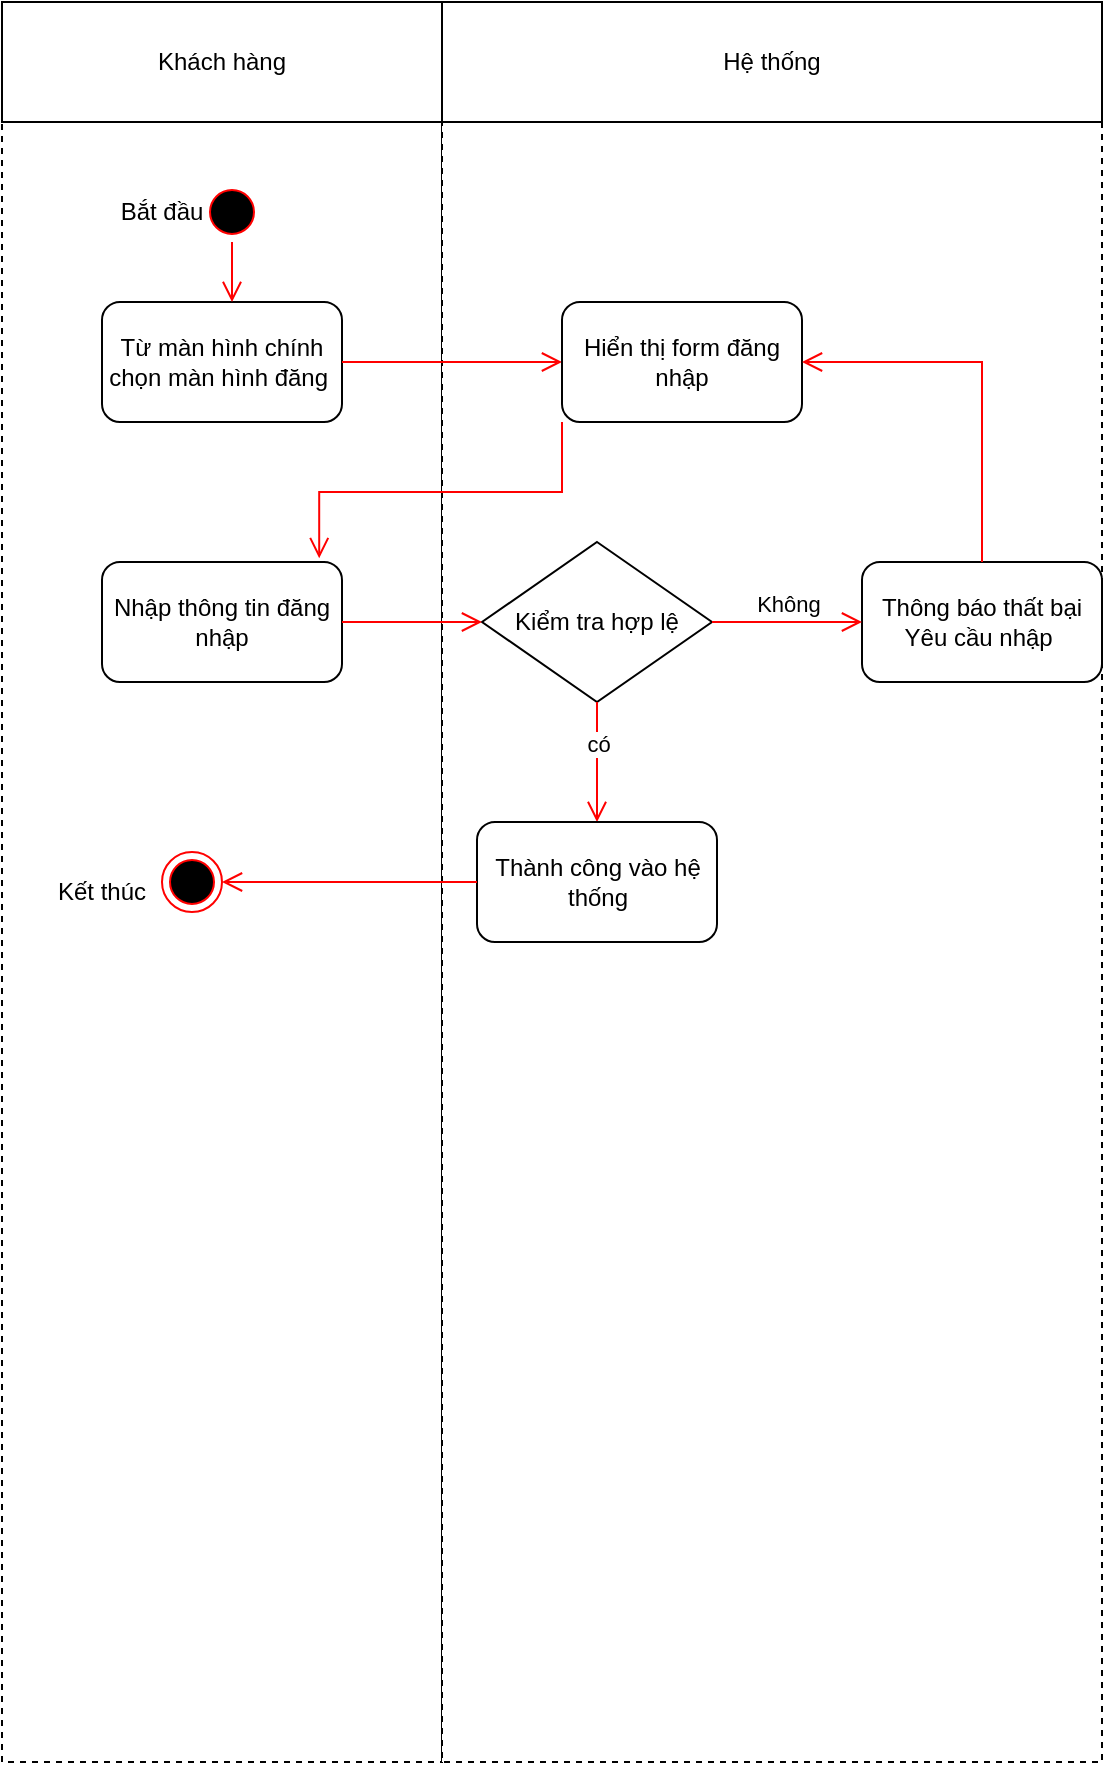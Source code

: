 <mxfile version="26.1.0">
  <diagram name="Page-1" id="OM3AXtJwLLg8BWuNb1I-">
    <mxGraphModel dx="1509" dy="1913" grid="1" gridSize="10" guides="1" tooltips="1" connect="1" arrows="1" fold="1" page="1" pageScale="1" pageWidth="850" pageHeight="1100" math="0" shadow="0">
      <root>
        <mxCell id="0" />
        <mxCell id="1" parent="0" />
        <mxCell id="F3LL_b6cCCwMaauCsRJz-27" value="" style="rounded=0;whiteSpace=wrap;html=1;dashed=1;" vertex="1" parent="1">
          <mxGeometry x="40" y="40" width="220" height="820" as="geometry" />
        </mxCell>
        <mxCell id="F3LL_b6cCCwMaauCsRJz-28" value="" style="rounded=0;whiteSpace=wrap;html=1;dashed=1;" vertex="1" parent="1">
          <mxGeometry x="260" y="40" width="330" height="820" as="geometry" />
        </mxCell>
        <mxCell id="F3LL_b6cCCwMaauCsRJz-29" value="Khách hàng" style="rounded=0;whiteSpace=wrap;html=1;" vertex="1" parent="1">
          <mxGeometry x="40" y="-20" width="220" height="60" as="geometry" />
        </mxCell>
        <mxCell id="F3LL_b6cCCwMaauCsRJz-30" value="Hệ thống" style="rounded=0;whiteSpace=wrap;html=1;" vertex="1" parent="1">
          <mxGeometry x="260" y="-20" width="330" height="60" as="geometry" />
        </mxCell>
        <mxCell id="F3LL_b6cCCwMaauCsRJz-33" value="Từ màn hình chính chọn màn hình đăng&amp;nbsp;" style="rounded=1;whiteSpace=wrap;html=1;" vertex="1" parent="1">
          <mxGeometry x="90" y="130" width="120" height="60" as="geometry" />
        </mxCell>
        <mxCell id="F3LL_b6cCCwMaauCsRJz-34" value="Bắt đầu" style="text;html=1;align=center;verticalAlign=middle;whiteSpace=wrap;rounded=0;" vertex="1" parent="1">
          <mxGeometry x="90" y="70" width="60" height="30" as="geometry" />
        </mxCell>
        <mxCell id="F3LL_b6cCCwMaauCsRJz-35" value="" style="edgeStyle=orthogonalEdgeStyle;html=1;verticalAlign=bottom;endArrow=open;endSize=8;strokeColor=#ff0000;rounded=0;exitX=1;exitY=0.5;exitDx=0;exitDy=0;entryX=0;entryY=0.5;entryDx=0;entryDy=0;" edge="1" parent="1" source="F3LL_b6cCCwMaauCsRJz-33" target="F3LL_b6cCCwMaauCsRJz-36">
          <mxGeometry relative="1" as="geometry">
            <mxPoint x="160" y="140" as="targetPoint" />
            <Array as="points" />
            <mxPoint x="160" y="110" as="sourcePoint" />
          </mxGeometry>
        </mxCell>
        <mxCell id="F3LL_b6cCCwMaauCsRJz-36" value="Hiển thị form đăng nhập" style="rounded=1;whiteSpace=wrap;html=1;" vertex="1" parent="1">
          <mxGeometry x="320" y="130" width="120" height="60" as="geometry" />
        </mxCell>
        <mxCell id="F3LL_b6cCCwMaauCsRJz-39" value="" style="ellipse;html=1;shape=startState;fillColor=#000000;strokeColor=#ff0000;" vertex="1" parent="1">
          <mxGeometry x="140" y="70" width="30" height="30" as="geometry" />
        </mxCell>
        <mxCell id="F3LL_b6cCCwMaauCsRJz-40" value="" style="edgeStyle=orthogonalEdgeStyle;html=1;verticalAlign=bottom;endArrow=open;endSize=8;strokeColor=#ff0000;rounded=0;" edge="1" source="F3LL_b6cCCwMaauCsRJz-39" parent="1">
          <mxGeometry relative="1" as="geometry">
            <mxPoint x="155" y="130" as="targetPoint" />
          </mxGeometry>
        </mxCell>
        <mxCell id="F3LL_b6cCCwMaauCsRJz-41" value="Nhập thông tin đăng nhập" style="rounded=1;whiteSpace=wrap;html=1;" vertex="1" parent="1">
          <mxGeometry x="90" y="260" width="120" height="60" as="geometry" />
        </mxCell>
        <mxCell id="F3LL_b6cCCwMaauCsRJz-42" value="" style="edgeStyle=orthogonalEdgeStyle;html=1;verticalAlign=bottom;endArrow=open;endSize=8;strokeColor=#ff0000;rounded=0;exitX=0;exitY=1;exitDx=0;exitDy=0;entryX=0.905;entryY=-0.032;entryDx=0;entryDy=0;entryPerimeter=0;" edge="1" parent="1" source="F3LL_b6cCCwMaauCsRJz-36" target="F3LL_b6cCCwMaauCsRJz-41">
          <mxGeometry relative="1" as="geometry">
            <mxPoint x="330" y="170" as="targetPoint" />
            <Array as="points" />
            <mxPoint x="220" y="170" as="sourcePoint" />
          </mxGeometry>
        </mxCell>
        <mxCell id="F3LL_b6cCCwMaauCsRJz-43" value="Kiểm tra hợp lệ" style="rhombus;whiteSpace=wrap;html=1;" vertex="1" parent="1">
          <mxGeometry x="280" y="250" width="115" height="80" as="geometry" />
        </mxCell>
        <mxCell id="F3LL_b6cCCwMaauCsRJz-44" value="Thông báo thất bại&lt;br&gt;Yêu cầu nhập&amp;nbsp;" style="rounded=1;whiteSpace=wrap;html=1;" vertex="1" parent="1">
          <mxGeometry x="470" y="260" width="120" height="60" as="geometry" />
        </mxCell>
        <mxCell id="F3LL_b6cCCwMaauCsRJz-46" value="" style="edgeStyle=orthogonalEdgeStyle;html=1;verticalAlign=bottom;endArrow=open;endSize=8;strokeColor=#ff0000;rounded=0;exitX=0.5;exitY=0;exitDx=0;exitDy=0;entryX=1;entryY=0.5;entryDx=0;entryDy=0;" edge="1" parent="1" source="F3LL_b6cCCwMaauCsRJz-44" target="F3LL_b6cCCwMaauCsRJz-36">
          <mxGeometry relative="1" as="geometry">
            <mxPoint x="450" y="240" as="targetPoint" />
            <Array as="points" />
            <mxPoint x="566" y="182" as="sourcePoint" />
          </mxGeometry>
        </mxCell>
        <mxCell id="F3LL_b6cCCwMaauCsRJz-47" value="Không" style="edgeStyle=orthogonalEdgeStyle;html=1;verticalAlign=bottom;endArrow=open;endSize=8;strokeColor=#ff0000;rounded=0;exitX=1;exitY=0.5;exitDx=0;exitDy=0;entryX=0;entryY=0.5;entryDx=0;entryDy=0;" edge="1" parent="1" source="F3LL_b6cCCwMaauCsRJz-43" target="F3LL_b6cCCwMaauCsRJz-44">
          <mxGeometry relative="1" as="geometry">
            <mxPoint x="535" y="309.47" as="targetPoint" />
            <Array as="points" />
            <mxPoint x="425" y="309.47" as="sourcePoint" />
          </mxGeometry>
        </mxCell>
        <mxCell id="F3LL_b6cCCwMaauCsRJz-48" value="" style="edgeStyle=orthogonalEdgeStyle;html=1;verticalAlign=bottom;endArrow=open;endSize=8;strokeColor=#ff0000;rounded=0;exitX=1;exitY=0.5;exitDx=0;exitDy=0;entryX=0;entryY=0.5;entryDx=0;entryDy=0;" edge="1" parent="1" source="F3LL_b6cCCwMaauCsRJz-41" target="F3LL_b6cCCwMaauCsRJz-43">
          <mxGeometry relative="1" as="geometry">
            <mxPoint x="480" y="300" as="targetPoint" />
            <Array as="points" />
            <mxPoint x="405" y="300" as="sourcePoint" />
          </mxGeometry>
        </mxCell>
        <mxCell id="F3LL_b6cCCwMaauCsRJz-49" value="có" style="edgeStyle=orthogonalEdgeStyle;html=1;verticalAlign=bottom;endArrow=open;endSize=8;strokeColor=#ff0000;rounded=0;exitX=0.5;exitY=1;exitDx=0;exitDy=0;entryX=0.5;entryY=0;entryDx=0;entryDy=0;" edge="1" parent="1" source="F3LL_b6cCCwMaauCsRJz-43" target="F3LL_b6cCCwMaauCsRJz-50">
          <mxGeometry relative="1" as="geometry">
            <mxPoint x="209" y="268" as="targetPoint" />
            <Array as="points" />
            <mxPoint x="330" y="200" as="sourcePoint" />
          </mxGeometry>
        </mxCell>
        <mxCell id="F3LL_b6cCCwMaauCsRJz-50" value="Thành công vào hệ thống" style="rounded=1;whiteSpace=wrap;html=1;" vertex="1" parent="1">
          <mxGeometry x="277.5" y="390" width="120" height="60" as="geometry" />
        </mxCell>
        <mxCell id="F3LL_b6cCCwMaauCsRJz-52" value="K" style="ellipse;html=1;shape=endState;fillColor=#000000;strokeColor=#ff0000;" vertex="1" parent="1">
          <mxGeometry x="120" y="405" width="30" height="30" as="geometry" />
        </mxCell>
        <mxCell id="F3LL_b6cCCwMaauCsRJz-53" value="" style="edgeStyle=orthogonalEdgeStyle;html=1;verticalAlign=bottom;endArrow=open;endSize=8;strokeColor=#ff0000;rounded=0;entryX=1;entryY=0.5;entryDx=0;entryDy=0;exitX=0;exitY=0.5;exitDx=0;exitDy=0;" edge="1" parent="1" source="F3LL_b6cCCwMaauCsRJz-50" target="F3LL_b6cCCwMaauCsRJz-52">
          <mxGeometry relative="1" as="geometry">
            <mxPoint x="450" y="170" as="targetPoint" />
            <Array as="points" />
            <mxPoint x="270" y="420" as="sourcePoint" />
          </mxGeometry>
        </mxCell>
        <mxCell id="F3LL_b6cCCwMaauCsRJz-55" value="Kết thúc" style="text;html=1;align=center;verticalAlign=middle;whiteSpace=wrap;rounded=0;" vertex="1" parent="1">
          <mxGeometry x="60" y="410" width="60" height="30" as="geometry" />
        </mxCell>
      </root>
    </mxGraphModel>
  </diagram>
</mxfile>
